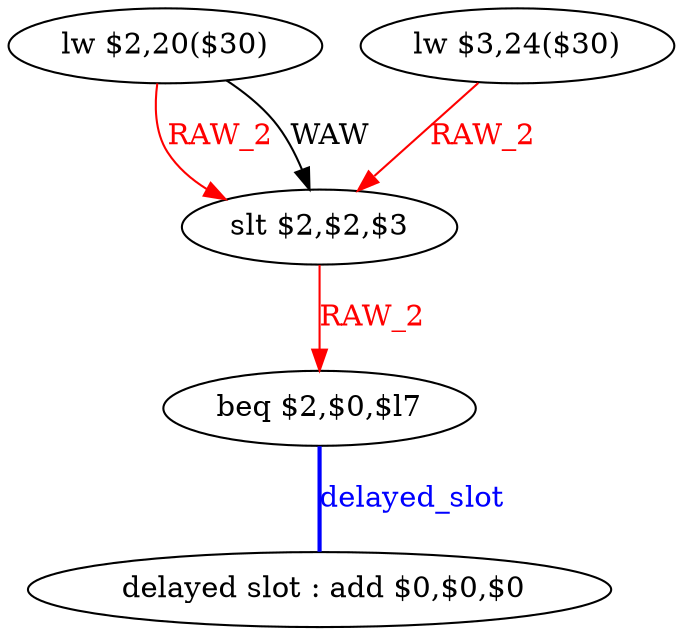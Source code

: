 digraph G1 {
node [shape = ellipse];
i4 [label = " delayed slot : add $0,$0,$0"] ;
i3 ->  i4 [style = bold, dir= none, fontcolor = blue, color = blue, label= "delayed_slot"];
i3 [label = "beq $2,$0,$l7"] ;
i0 [label = "lw $2,20($30)"] ;
i0 ->  i2 [color = red, fontcolor = red, label= "RAW_2"];
i0 ->  i2 [label= "WAW"];
i2 [label = "slt $2,$2,$3"] ;
i2 ->  i3 [color = red, fontcolor = red, label= "RAW_2"];
i1 [label = "lw $3,24($30)"] ;
i1 ->  i2 [color = red, fontcolor = red, label= "RAW_2"];
}
